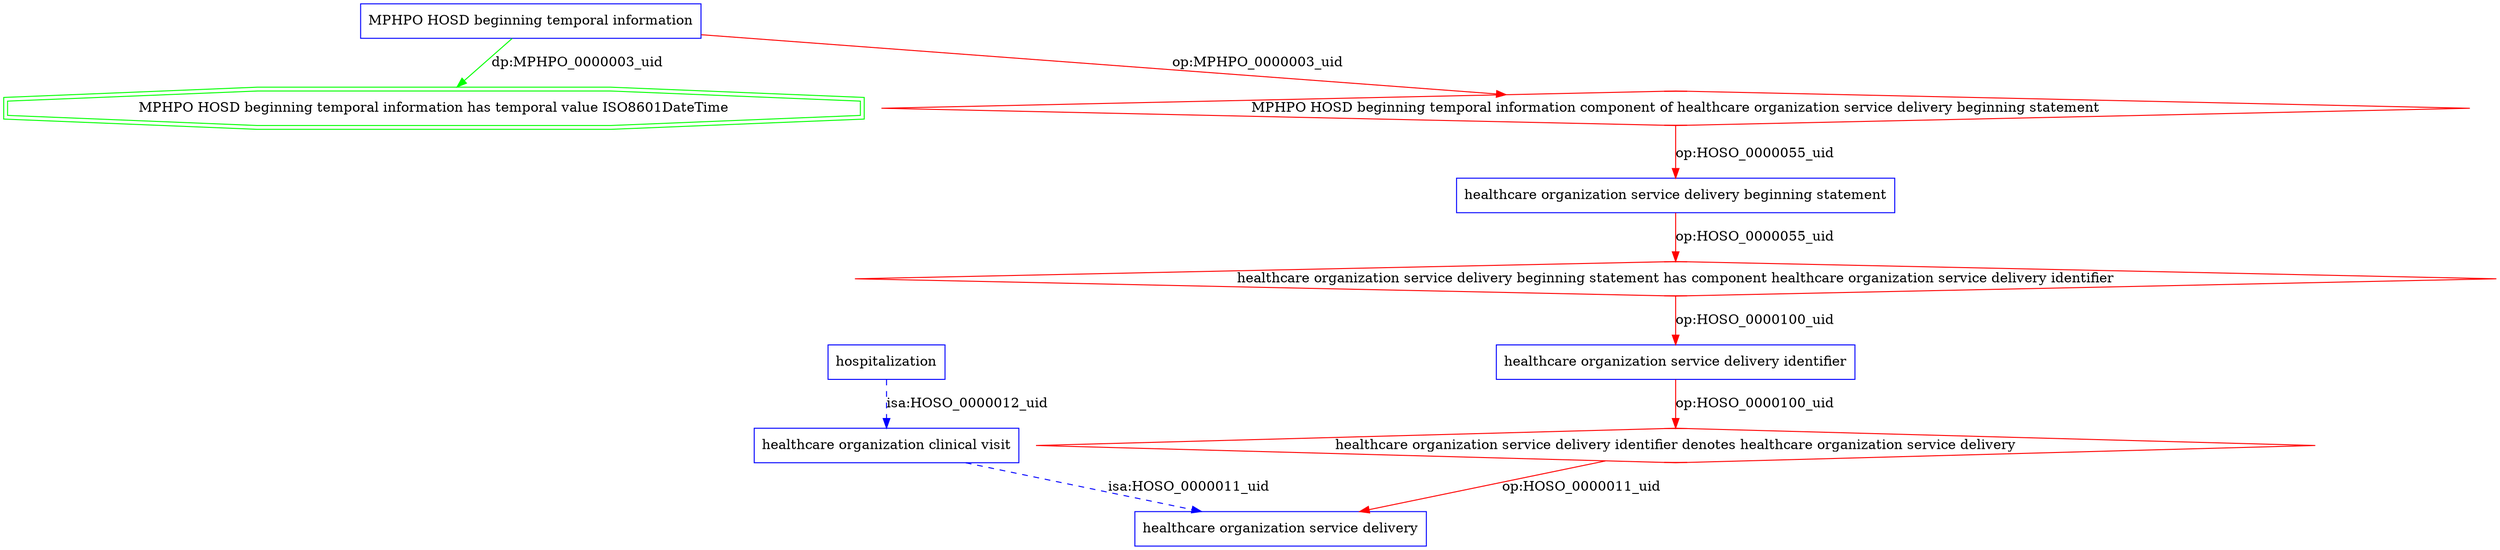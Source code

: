 digraph OntoRelSubgraph {
  // Subgraph generated from path: MPHPO HOSD beginning temporal information (MPHPO_0000003) -> (MPHPO HOSD beginning temporal information component of healthcare organization service delivery beginning statement [MPHPO_0000003_OpenLHS-Core_0000070_HOSO_0000055]) -> healthcare organization service delivery beginning statement (HOSO_0000055) -> (healthcare organization service delivery beginning statement has component healthcare organization service delivery identifier [HOSO_0000055_RO_0002180_HOSO_0000100]) -> healthcare organization service delivery identifier (HOSO_0000100) -> (healthcare organization service delivery identifier denotes healthcare organization service delivery [HOSO_0000100_IAO_0000219_HOSO_0000011]) -> healthcare organization service delivery (HOSO_0000011) -> healthcare organization clinical visit (HOSO_0000012) -> hospitalization (HOSO_0000031)
  // Generated on: 2025-05-29T07:36:58.533434

  1 [ shape="box" color="blue" label="healthcare organization service delivery identifier" ];
  2 [ shape="box" color="blue" label="healthcare organization clinical visit" ];
  3 [ shape="box" color="blue" label="healthcare organization service delivery beginning statement" ];
  4 [ shape="Mdiamond" color="red" label="healthcare organization service delivery identifier denotes healthcare organization service delivery" ];
  5 [ shape="box" color="blue" label="healthcare organization service delivery" ];
  6 [ shape="doubleoctagon" color="green" label="MPHPO HOSD beginning temporal information has temporal value ISO8601DateTime" ];
  7 [ shape="Mdiamond" color="red" label="MPHPO HOSD beginning temporal information component of healthcare organization service delivery beginning statement" ];
  8 [ shape="box" color="blue" label="MPHPO HOSD beginning temporal information" ];
  9 [ shape="box" color="blue" label="hospitalization" ];
  10 [ shape="Mdiamond" color="red" label="healthcare organization service delivery beginning statement has component healthcare organization service delivery identifier" ];

  9 -> 2 [ color="blue" style="dashed" label="isa:HOSO_0000012_uid" ];
  2 -> 5 [ color="blue" style="dashed" label="isa:HOSO_0000011_uid" ];
  8 -> 6 [ color="green" label="dp:MPHPO_0000003_uid" ];
  1 -> 4 [ color="red" label="op:HOSO_0000100_uid" ];
  4 -> 5 [ color="red" label="op:HOSO_0000011_uid" ];
  3 -> 10 [ color="red" label="op:HOSO_0000055_uid" ];
  10 -> 1 [ color="red" label="op:HOSO_0000100_uid" ];
  8 -> 7 [ color="red" label="op:MPHPO_0000003_uid" ];
  7 -> 3 [ color="red" label="op:HOSO_0000055_uid" ];
}
